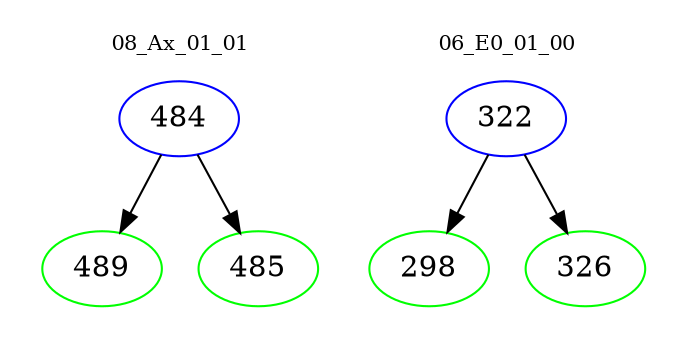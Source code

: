 digraph{
subgraph cluster_0 {
color = white
label = "08_Ax_01_01";
fontsize=10;
T0_484 [label="484", color="blue"]
T0_484 -> T0_489 [color="black"]
T0_489 [label="489", color="green"]
T0_484 -> T0_485 [color="black"]
T0_485 [label="485", color="green"]
}
subgraph cluster_1 {
color = white
label = "06_E0_01_00";
fontsize=10;
T1_322 [label="322", color="blue"]
T1_322 -> T1_298 [color="black"]
T1_298 [label="298", color="green"]
T1_322 -> T1_326 [color="black"]
T1_326 [label="326", color="green"]
}
}
